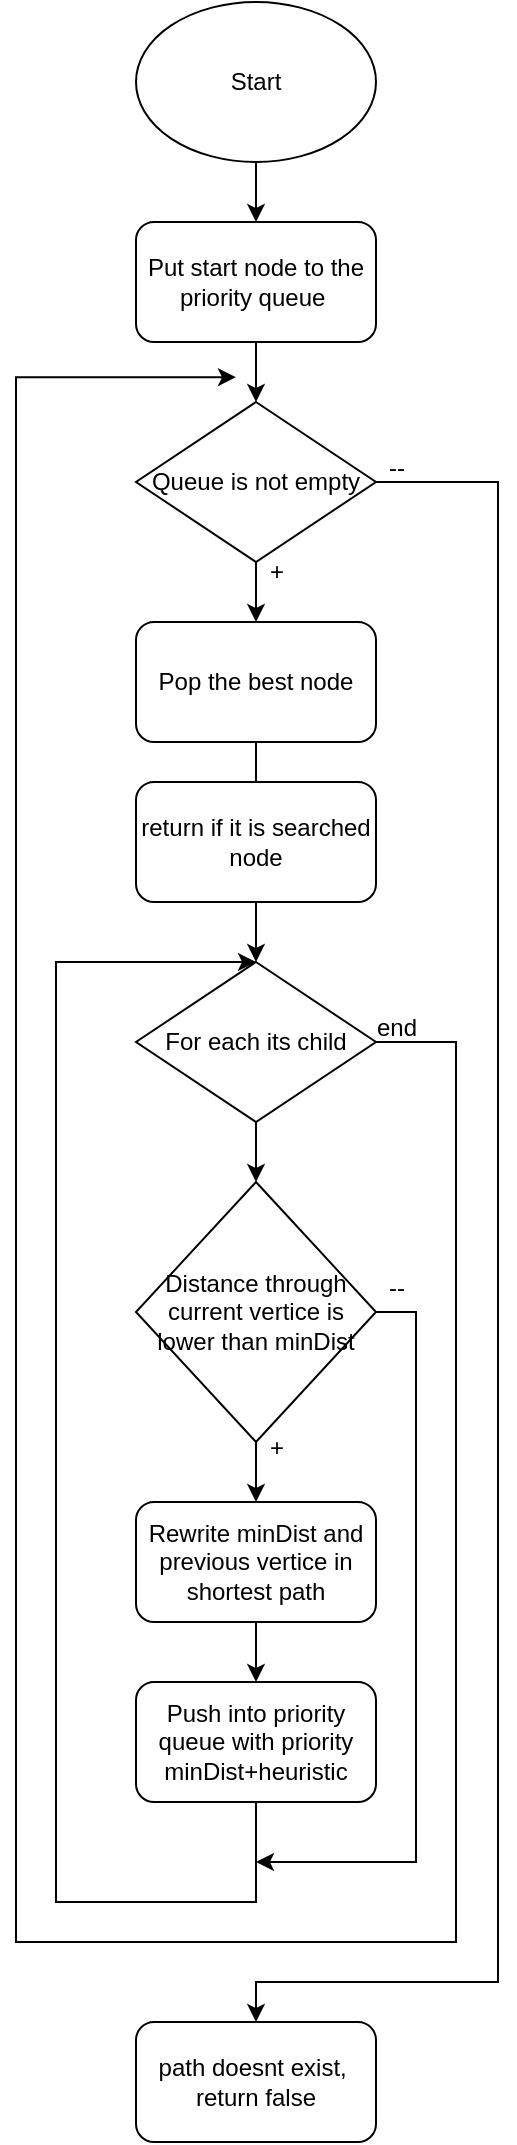 <mxfile version="21.3.5" type="device">
  <diagram id="C5RBs43oDa-KdzZeNtuy" name="Page-1">
    <mxGraphModel dx="1050" dy="573" grid="1" gridSize="10" guides="1" tooltips="1" connect="1" arrows="1" fold="1" page="1" pageScale="1" pageWidth="827" pageHeight="1169" math="0" shadow="0">
      <root>
        <mxCell id="WIyWlLk6GJQsqaUBKTNV-0" />
        <mxCell id="WIyWlLk6GJQsqaUBKTNV-1" parent="WIyWlLk6GJQsqaUBKTNV-0" />
        <mxCell id="wmNOy-VIKUMQdn8XTpGt-2" style="edgeStyle=orthogonalEdgeStyle;rounded=0;orthogonalLoop=1;jettySize=auto;html=1;exitX=0.5;exitY=1;exitDx=0;exitDy=0;" edge="1" parent="WIyWlLk6GJQsqaUBKTNV-1" source="wmNOy-VIKUMQdn8XTpGt-0" target="wmNOy-VIKUMQdn8XTpGt-1">
          <mxGeometry relative="1" as="geometry" />
        </mxCell>
        <mxCell id="wmNOy-VIKUMQdn8XTpGt-0" value="Start" style="ellipse;whiteSpace=wrap;html=1;" vertex="1" parent="WIyWlLk6GJQsqaUBKTNV-1">
          <mxGeometry x="370" y="10" width="120" height="80" as="geometry" />
        </mxCell>
        <mxCell id="wmNOy-VIKUMQdn8XTpGt-4" style="edgeStyle=orthogonalEdgeStyle;rounded=0;orthogonalLoop=1;jettySize=auto;html=1;exitX=0.5;exitY=1;exitDx=0;exitDy=0;" edge="1" parent="WIyWlLk6GJQsqaUBKTNV-1" source="wmNOy-VIKUMQdn8XTpGt-1" target="wmNOy-VIKUMQdn8XTpGt-3">
          <mxGeometry relative="1" as="geometry" />
        </mxCell>
        <mxCell id="wmNOy-VIKUMQdn8XTpGt-1" value="Put start node to the priority queue&amp;nbsp;" style="rounded=1;whiteSpace=wrap;html=1;" vertex="1" parent="WIyWlLk6GJQsqaUBKTNV-1">
          <mxGeometry x="370" y="120" width="120" height="60" as="geometry" />
        </mxCell>
        <mxCell id="wmNOy-VIKUMQdn8XTpGt-6" value="" style="edgeStyle=orthogonalEdgeStyle;rounded=0;orthogonalLoop=1;jettySize=auto;html=1;" edge="1" parent="WIyWlLk6GJQsqaUBKTNV-1" source="wmNOy-VIKUMQdn8XTpGt-3" target="wmNOy-VIKUMQdn8XTpGt-5">
          <mxGeometry relative="1" as="geometry" />
        </mxCell>
        <mxCell id="wmNOy-VIKUMQdn8XTpGt-21" style="edgeStyle=orthogonalEdgeStyle;rounded=0;orthogonalLoop=1;jettySize=auto;html=1;exitX=1;exitY=0.5;exitDx=0;exitDy=0;" edge="1" parent="WIyWlLk6GJQsqaUBKTNV-1" source="wmNOy-VIKUMQdn8XTpGt-3" target="wmNOy-VIKUMQdn8XTpGt-22">
          <mxGeometry relative="1" as="geometry">
            <mxPoint x="430" y="1030" as="targetPoint" />
            <Array as="points">
              <mxPoint x="551" y="250" />
              <mxPoint x="551" y="1000" />
              <mxPoint x="430" y="1000" />
            </Array>
          </mxGeometry>
        </mxCell>
        <mxCell id="wmNOy-VIKUMQdn8XTpGt-3" value="Queue is not empty" style="rhombus;whiteSpace=wrap;html=1;" vertex="1" parent="WIyWlLk6GJQsqaUBKTNV-1">
          <mxGeometry x="370" y="210" width="120" height="80" as="geometry" />
        </mxCell>
        <mxCell id="wmNOy-VIKUMQdn8XTpGt-19" value="" style="edgeStyle=orthogonalEdgeStyle;rounded=0;orthogonalLoop=1;jettySize=auto;html=1;" edge="1" parent="WIyWlLk6GJQsqaUBKTNV-1" source="wmNOy-VIKUMQdn8XTpGt-5" target="wmNOy-VIKUMQdn8XTpGt-9">
          <mxGeometry relative="1" as="geometry" />
        </mxCell>
        <mxCell id="wmNOy-VIKUMQdn8XTpGt-5" value="Pop the best node" style="rounded=1;whiteSpace=wrap;html=1;" vertex="1" parent="WIyWlLk6GJQsqaUBKTNV-1">
          <mxGeometry x="370" y="320" width="120" height="60" as="geometry" />
        </mxCell>
        <mxCell id="wmNOy-VIKUMQdn8XTpGt-7" value="+" style="text;html=1;align=center;verticalAlign=middle;resizable=0;points=[];autosize=1;strokeColor=none;fillColor=none;" vertex="1" parent="WIyWlLk6GJQsqaUBKTNV-1">
          <mxGeometry x="425" y="280" width="30" height="30" as="geometry" />
        </mxCell>
        <mxCell id="wmNOy-VIKUMQdn8XTpGt-11" value="" style="edgeStyle=orthogonalEdgeStyle;rounded=0;orthogonalLoop=1;jettySize=auto;html=1;" edge="1" parent="WIyWlLk6GJQsqaUBKTNV-1" source="wmNOy-VIKUMQdn8XTpGt-8" target="wmNOy-VIKUMQdn8XTpGt-10">
          <mxGeometry relative="1" as="geometry" />
        </mxCell>
        <mxCell id="wmNOy-VIKUMQdn8XTpGt-17" style="edgeStyle=orthogonalEdgeStyle;rounded=0;orthogonalLoop=1;jettySize=auto;html=1;exitX=1;exitY=0.5;exitDx=0;exitDy=0;" edge="1" parent="WIyWlLk6GJQsqaUBKTNV-1" source="wmNOy-VIKUMQdn8XTpGt-8">
          <mxGeometry relative="1" as="geometry">
            <mxPoint x="430" y="940" as="targetPoint" />
            <Array as="points">
              <mxPoint x="510" y="665" />
              <mxPoint x="510" y="940" />
            </Array>
          </mxGeometry>
        </mxCell>
        <mxCell id="wmNOy-VIKUMQdn8XTpGt-8" value="Distance through current vertice is lower than minDist" style="rhombus;whiteSpace=wrap;html=1;" vertex="1" parent="WIyWlLk6GJQsqaUBKTNV-1">
          <mxGeometry x="370" y="600" width="120" height="130" as="geometry" />
        </mxCell>
        <mxCell id="wmNOy-VIKUMQdn8XTpGt-12" style="edgeStyle=orthogonalEdgeStyle;rounded=0;orthogonalLoop=1;jettySize=auto;html=1;exitX=0.5;exitY=1;exitDx=0;exitDy=0;entryX=0.5;entryY=0;entryDx=0;entryDy=0;" edge="1" parent="WIyWlLk6GJQsqaUBKTNV-1" source="wmNOy-VIKUMQdn8XTpGt-9" target="wmNOy-VIKUMQdn8XTpGt-8">
          <mxGeometry relative="1" as="geometry" />
        </mxCell>
        <mxCell id="wmNOy-VIKUMQdn8XTpGt-18" style="edgeStyle=orthogonalEdgeStyle;rounded=0;orthogonalLoop=1;jettySize=auto;html=1;exitX=1;exitY=0.5;exitDx=0;exitDy=0;" edge="1" parent="WIyWlLk6GJQsqaUBKTNV-1" source="wmNOy-VIKUMQdn8XTpGt-9">
          <mxGeometry relative="1" as="geometry">
            <mxPoint x="420" y="197.6" as="targetPoint" />
            <Array as="points">
              <mxPoint x="530" y="530" />
              <mxPoint x="530" y="980" />
              <mxPoint x="310" y="980" />
              <mxPoint x="310" y="198" />
            </Array>
          </mxGeometry>
        </mxCell>
        <mxCell id="wmNOy-VIKUMQdn8XTpGt-9" value="For each its child" style="rhombus;whiteSpace=wrap;html=1;" vertex="1" parent="WIyWlLk6GJQsqaUBKTNV-1">
          <mxGeometry x="370" y="490" width="120" height="80" as="geometry" />
        </mxCell>
        <mxCell id="wmNOy-VIKUMQdn8XTpGt-15" value="" style="edgeStyle=orthogonalEdgeStyle;rounded=0;orthogonalLoop=1;jettySize=auto;html=1;" edge="1" parent="WIyWlLk6GJQsqaUBKTNV-1" source="wmNOy-VIKUMQdn8XTpGt-10" target="wmNOy-VIKUMQdn8XTpGt-14">
          <mxGeometry relative="1" as="geometry" />
        </mxCell>
        <mxCell id="wmNOy-VIKUMQdn8XTpGt-10" value="Rewrite minDist and previous vertice in shortest path" style="rounded=1;whiteSpace=wrap;html=1;" vertex="1" parent="WIyWlLk6GJQsqaUBKTNV-1">
          <mxGeometry x="370" y="760" width="120" height="60" as="geometry" />
        </mxCell>
        <mxCell id="wmNOy-VIKUMQdn8XTpGt-16" style="edgeStyle=orthogonalEdgeStyle;rounded=0;orthogonalLoop=1;jettySize=auto;html=1;" edge="1" parent="WIyWlLk6GJQsqaUBKTNV-1" source="wmNOy-VIKUMQdn8XTpGt-14" target="wmNOy-VIKUMQdn8XTpGt-9">
          <mxGeometry relative="1" as="geometry">
            <mxPoint x="360" y="490" as="targetPoint" />
            <Array as="points">
              <mxPoint x="430" y="960" />
              <mxPoint x="330" y="960" />
              <mxPoint x="330" y="490" />
            </Array>
          </mxGeometry>
        </mxCell>
        <mxCell id="wmNOy-VIKUMQdn8XTpGt-14" value="Push into priority queue with priority minDist+heuristic" style="whiteSpace=wrap;html=1;rounded=1;" vertex="1" parent="WIyWlLk6GJQsqaUBKTNV-1">
          <mxGeometry x="370" y="850" width="120" height="60" as="geometry" />
        </mxCell>
        <mxCell id="wmNOy-VIKUMQdn8XTpGt-20" value="return if it is searched node" style="rounded=1;whiteSpace=wrap;html=1;" vertex="1" parent="WIyWlLk6GJQsqaUBKTNV-1">
          <mxGeometry x="370" y="400" width="120" height="60" as="geometry" />
        </mxCell>
        <mxCell id="wmNOy-VIKUMQdn8XTpGt-22" value="path doesnt exist,&amp;nbsp; return false" style="rounded=1;whiteSpace=wrap;html=1;" vertex="1" parent="WIyWlLk6GJQsqaUBKTNV-1">
          <mxGeometry x="370" y="1020" width="120" height="60" as="geometry" />
        </mxCell>
        <mxCell id="wmNOy-VIKUMQdn8XTpGt-23" value="--" style="text;html=1;align=center;verticalAlign=middle;resizable=0;points=[];autosize=1;strokeColor=none;fillColor=none;" vertex="1" parent="WIyWlLk6GJQsqaUBKTNV-1">
          <mxGeometry x="485" y="228" width="30" height="30" as="geometry" />
        </mxCell>
        <mxCell id="wmNOy-VIKUMQdn8XTpGt-24" value="+" style="text;html=1;align=center;verticalAlign=middle;resizable=0;points=[];autosize=1;strokeColor=none;fillColor=none;" vertex="1" parent="WIyWlLk6GJQsqaUBKTNV-1">
          <mxGeometry x="425" y="718" width="30" height="30" as="geometry" />
        </mxCell>
        <mxCell id="wmNOy-VIKUMQdn8XTpGt-25" value="--" style="text;html=1;align=center;verticalAlign=middle;resizable=0;points=[];autosize=1;strokeColor=none;fillColor=none;" vertex="1" parent="WIyWlLk6GJQsqaUBKTNV-1">
          <mxGeometry x="485" y="638" width="30" height="30" as="geometry" />
        </mxCell>
        <mxCell id="wmNOy-VIKUMQdn8XTpGt-26" value="end" style="text;html=1;align=center;verticalAlign=middle;resizable=0;points=[];autosize=1;strokeColor=none;fillColor=none;" vertex="1" parent="WIyWlLk6GJQsqaUBKTNV-1">
          <mxGeometry x="480" y="508" width="40" height="30" as="geometry" />
        </mxCell>
      </root>
    </mxGraphModel>
  </diagram>
</mxfile>

